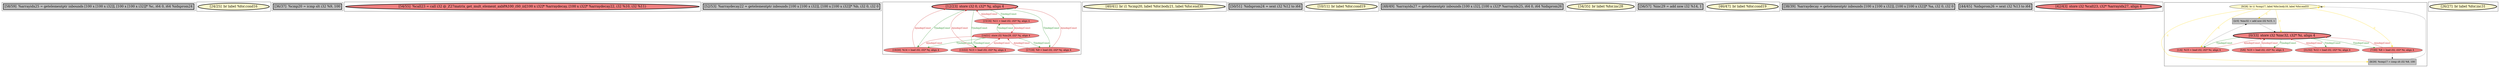 
digraph G {





subgraph cluster16 {


node1956 [penwidth=3.0,fontsize=20,fillcolor=grey,label="[58/59]  %arrayidx25 = getelementptr inbounds [100 x [100 x i32]], [100 x [100 x i32]]* %c, i64 0, i64 %idxprom24",shape=rectangle,style=filled ]



}

subgraph cluster17 {


node1957 [penwidth=3.0,fontsize=20,fillcolor=lemonchiffon,label="[24/25]  br label %for.cond16",shape=ellipse,style=filled ]



}

subgraph cluster4 {


node1937 [penwidth=3.0,fontsize=20,fillcolor=grey,label="[36/37]  %cmp20 = icmp slt i32 %9, 100",shape=rectangle,style=filled ]



}

subgraph cluster3 {


node1936 [penwidth=3.0,fontsize=20,fillcolor=lightcoral,label="[54/55]  %call23 = call i32 @_Z27matrix_get_mult_element_axbPA100_iS0_ii([100 x i32]* %arraydecay, [100 x i32]* %arraydecay22, i32 %10, i32 %11)",shape=ellipse,style=filled ]



}

subgraph cluster2 {


node1935 [penwidth=3.0,fontsize=20,fillcolor=grey,label="[52/53]  %arraydecay22 = getelementptr inbounds [100 x [100 x i32]], [100 x [100 x i32]]* %b, i32 0, i32 0",shape=rectangle,style=filled ]



}

subgraph cluster1 {


node1933 [penwidth=3.0,fontsize=20,fillcolor=lightcoral,label="[12/23]  store i32 0, i32* %j, align 4",shape=ellipse,style=filled ]
node1932 [fillcolor=lightcoral,label="[14/21]  store i32 %inc29, i32* %j, align 4",shape=ellipse,style=filled ]
node1931 [fillcolor=lightcoral,label="[15/16]  %11 = load i32, i32* %j, align 4",shape=ellipse,style=filled ]
node1929 [fillcolor=lightcoral,label="[19/20]  %14 = load i32, i32* %j, align 4",shape=ellipse,style=filled ]
node1934 [fillcolor=lightcoral,label="[13/22]  %13 = load i32, i32* %j, align 4",shape=ellipse,style=filled ]
node1930 [fillcolor=lightcoral,label="[17/18]  %9 = load i32, i32* %j, align 4",shape=ellipse,style=filled ]

node1931->node1933 [style=solid,color=firebrick3,label="A|indep|Const",penwidth=1.0,fontcolor=firebrick3 ]
node1933->node1931 [style=solid,color=forestgreen,label="T|indep|Const",penwidth=1.0,fontcolor=forestgreen ]
node1931->node1932 [style=solid,color=firebrick3,label="A|indep|Const",penwidth=1.0,fontcolor=firebrick3 ]
node1930->node1933 [style=solid,color=firebrick3,label="A|indep|Const",penwidth=1.0,fontcolor=firebrick3 ]
node1932->node1931 [style=solid,color=forestgreen,label="T|indep|Const",penwidth=1.0,fontcolor=forestgreen ]
node1934->node1933 [style=solid,color=firebrick3,label="A|indep|Const",penwidth=1.0,fontcolor=firebrick3 ]
node1930->node1932 [style=solid,color=firebrick3,label="A|indep|Const",penwidth=1.0,fontcolor=firebrick3 ]
node1932->node1930 [style=solid,color=forestgreen,label="T|indep|Const",penwidth=1.0,fontcolor=forestgreen ]
node1932->node1934 [style=solid,color=forestgreen,label="T|indep|Const",penwidth=1.0,fontcolor=forestgreen ]
node1933->node1930 [style=solid,color=forestgreen,label="T|indep|Const",penwidth=1.0,fontcolor=forestgreen ]
node1933->node1929 [style=solid,color=forestgreen,label="T|indep|Const",penwidth=1.0,fontcolor=forestgreen ]
node1934->node1932 [style=solid,color=firebrick3,label="A|indep|Const",penwidth=1.0,fontcolor=firebrick3 ]
node1929->node1933 [style=solid,color=firebrick3,label="A|indep|Const",penwidth=1.0,fontcolor=firebrick3 ]
node1933->node1934 [style=solid,color=forestgreen,label="T|indep|Const",penwidth=1.0,fontcolor=forestgreen ]
node1932->node1929 [style=solid,color=forestgreen,label="T|indep|Const",penwidth=1.0,fontcolor=forestgreen ]
node1929->node1932 [style=solid,color=firebrick3,label="A|indep|Const",penwidth=1.0,fontcolor=firebrick3 ]


}

subgraph cluster12 {


node1945 [penwidth=3.0,fontsize=20,fillcolor=lemonchiffon,label="[40/41]  br i1 %cmp20, label %for.body21, label %for.end30",shape=ellipse,style=filled ]



}

subgraph cluster5 {


node1938 [penwidth=3.0,fontsize=20,fillcolor=grey,label="[50/51]  %idxprom24 = sext i32 %12 to i64",shape=rectangle,style=filled ]



}

subgraph cluster0 {


node1928 [penwidth=3.0,fontsize=20,fillcolor=lemonchiffon,label="[10/11]  br label %for.cond19",shape=ellipse,style=filled ]



}

subgraph cluster6 {


node1939 [penwidth=3.0,fontsize=20,fillcolor=grey,label="[48/49]  %arrayidx27 = getelementptr inbounds [100 x i32], [100 x i32]* %arrayidx25, i64 0, i64 %idxprom26",shape=rectangle,style=filled ]



}

subgraph cluster14 {


node1954 [penwidth=3.0,fontsize=20,fillcolor=lemonchiffon,label="[34/35]  br label %for.inc28",shape=ellipse,style=filled ]



}

subgraph cluster7 {


node1940 [penwidth=3.0,fontsize=20,fillcolor=grey,label="[56/57]  %inc29 = add nsw i32 %14, 1",shape=rectangle,style=filled ]



}

subgraph cluster8 {


node1941 [penwidth=3.0,fontsize=20,fillcolor=lemonchiffon,label="[46/47]  br label %for.cond19",shape=ellipse,style=filled ]



}

subgraph cluster9 {


node1942 [penwidth=3.0,fontsize=20,fillcolor=grey,label="[38/39]  %arraydecay = getelementptr inbounds [100 x [100 x i32]], [100 x [100 x i32]]* %a, i32 0, i32 0",shape=rectangle,style=filled ]



}

subgraph cluster10 {


node1943 [penwidth=3.0,fontsize=20,fillcolor=grey,label="[44/45]  %idxprom26 = sext i32 %13 to i64",shape=rectangle,style=filled ]



}

subgraph cluster11 {


node1944 [penwidth=3.0,fontsize=20,fillcolor=lightcoral,label="[42/43]  store i32 %call23, i32* %arrayidx27, align 4",shape=ellipse,style=filled ]



}

subgraph cluster13 {


node1953 [fillcolor=lemonchiffon,label="[9/28]  br i1 %cmp17, label %for.body18, label %for.end33",shape=ellipse,style=filled ]
node1947 [fillcolor=lightcoral,label="[5/6]  %10 = load i32, i32* %i, align 4",shape=ellipse,style=filled ]
node1946 [fillcolor=grey,label="[2/3]  %inc32 = add nsw i32 %15, 1",shape=rectangle,style=filled ]
node1952 [fillcolor=grey,label="[8/29]  %cmp17 = icmp slt i32 %8, 100",shape=rectangle,style=filled ]
node1949 [fillcolor=lightcoral,label="[31/32]  %12 = load i32, i32* %i, align 4",shape=ellipse,style=filled ]
node1950 [fillcolor=lightcoral,label="[7/30]  %8 = load i32, i32* %i, align 4",shape=ellipse,style=filled ]
node1948 [fillcolor=lightcoral,label="[1/4]  %15 = load i32, i32* %i, align 4",shape=ellipse,style=filled ]
node1951 [penwidth=3.0,fontsize=20,fillcolor=lightcoral,label="[0/33]  store i32 %inc32, i32* %i, align 4",shape=ellipse,style=filled ]

node1953->node1950 [style=solid,color=gold,label="C",penwidth=1.0,fontcolor=gold ]
node1951->node1947 [style=solid,color=forestgreen,label="T|indep|Const",penwidth=1.0,fontcolor=forestgreen ]
node1948->node1946 [style=solid,color=black,label="",penwidth=0.5,fontcolor=black ]
node1948->node1951 [style=solid,color=firebrick3,label="A|indep|Const",penwidth=1.0,fontcolor=firebrick3 ]
node1952->node1953 [style=solid,color=black,label="",penwidth=0.5,fontcolor=black ]
node1953->node1948 [style=solid,color=gold,label="C",penwidth=1.0,fontcolor=gold ]
node1951->node1950 [style=solid,color=forestgreen,label="T|indep|Const",penwidth=1.0,fontcolor=forestgreen ]
node1951->node1948 [style=solid,color=forestgreen,label="T|indep|Const",penwidth=1.0,fontcolor=forestgreen ]
node1953->node1953 [style=solid,color=gold,label="C",penwidth=1.0,fontcolor=gold ]
node1950->node1951 [style=solid,color=firebrick3,label="A|indep|Const",penwidth=1.0,fontcolor=firebrick3 ]
node1947->node1951 [style=solid,color=firebrick3,label="A|indep|Const",penwidth=1.0,fontcolor=firebrick3 ]
node1946->node1951 [style=solid,color=black,label="",penwidth=0.5,fontcolor=black ]
node1953->node1952 [style=solid,color=gold,label="C",penwidth=1.0,fontcolor=gold ]
node1950->node1952 [style=solid,color=black,label="",penwidth=0.5,fontcolor=black ]
node1953->node1946 [style=solid,color=gold,label="C",penwidth=1.0,fontcolor=gold ]
node1949->node1951 [style=solid,color=firebrick3,label="A|indep|Const",penwidth=1.0,fontcolor=firebrick3 ]
node1951->node1949 [style=solid,color=forestgreen,label="T|indep|Const",penwidth=1.0,fontcolor=forestgreen ]
node1953->node1951 [style=solid,color=gold,label="C",penwidth=1.0,fontcolor=gold ]


}

subgraph cluster15 {


node1955 [penwidth=3.0,fontsize=20,fillcolor=lemonchiffon,label="[26/27]  br label %for.inc31",shape=ellipse,style=filled ]



}

}
